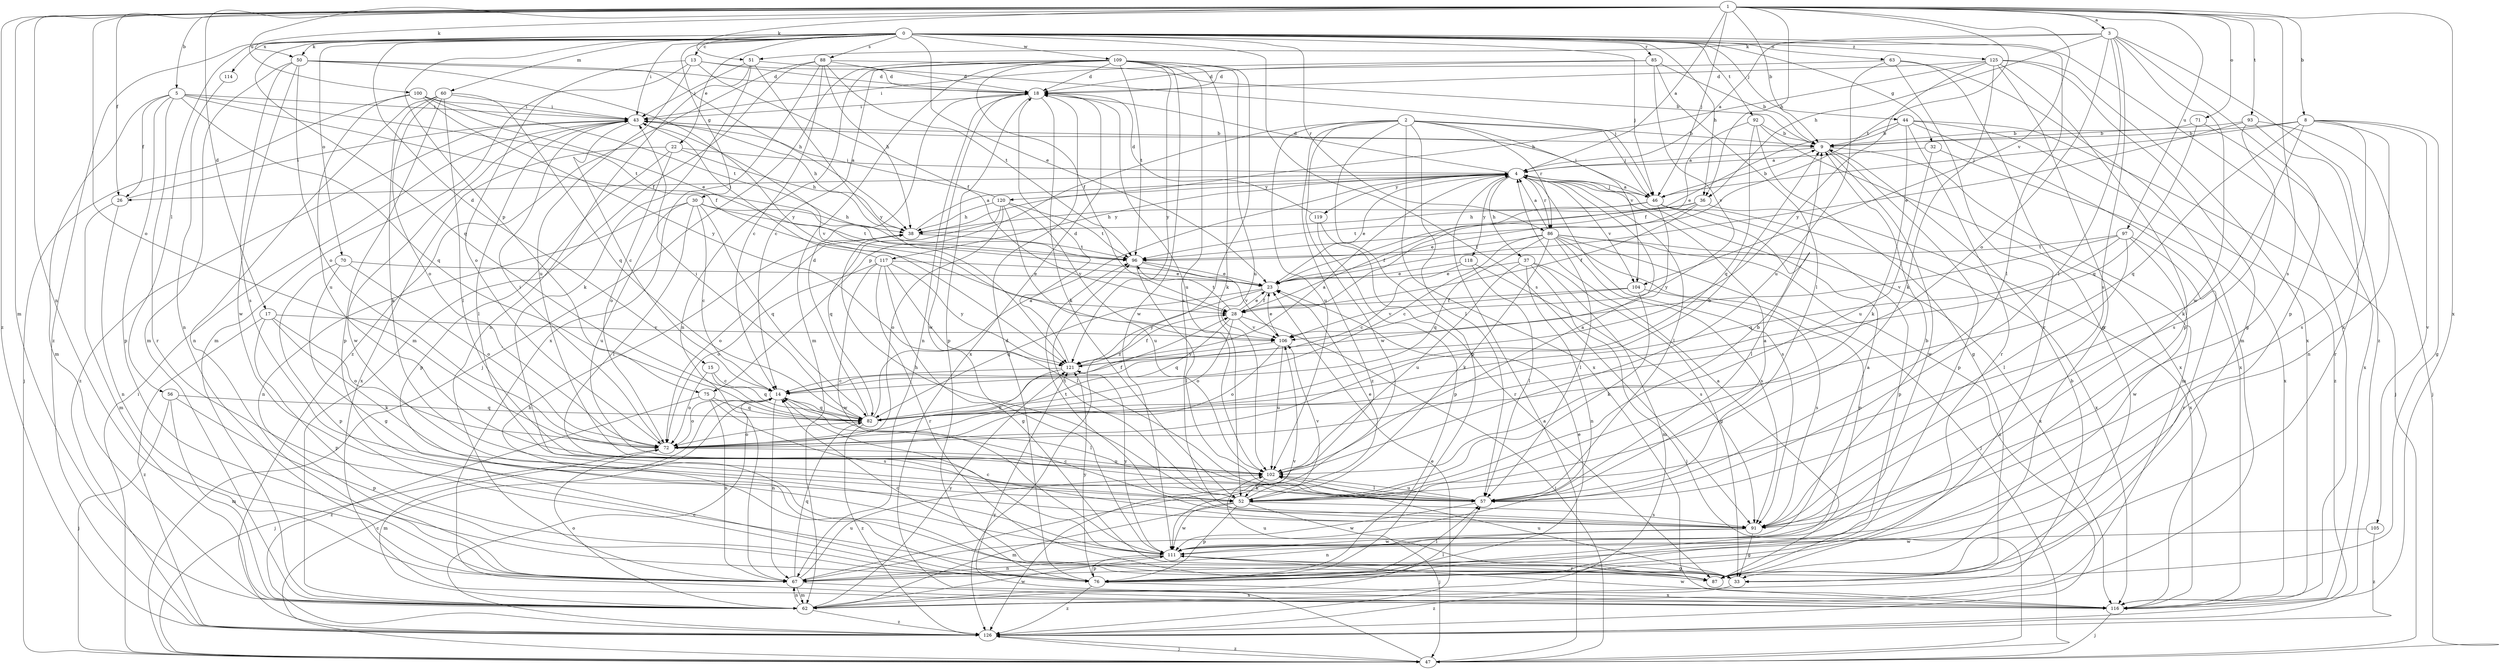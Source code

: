 strict digraph  {
0;
1;
2;
3;
4;
5;
8;
9;
13;
14;
15;
17;
18;
22;
23;
26;
28;
30;
32;
33;
36;
37;
38;
43;
44;
46;
47;
50;
51;
52;
56;
57;
60;
62;
63;
67;
70;
71;
72;
75;
76;
82;
85;
86;
87;
88;
91;
92;
93;
96;
97;
100;
102;
104;
105;
106;
109;
111;
114;
116;
117;
118;
119;
120;
121;
125;
126;
0 -> 13  [label=c];
0 -> 15  [label=d];
0 -> 22  [label=e];
0 -> 23  [label=e];
0 -> 30  [label=g];
0 -> 32  [label=g];
0 -> 36  [label=h];
0 -> 43  [label=i];
0 -> 44  [label=j];
0 -> 46  [label=j];
0 -> 50  [label=k];
0 -> 56  [label=l];
0 -> 57  [label=l];
0 -> 60  [label=m];
0 -> 63  [label=n];
0 -> 70  [label=o];
0 -> 75  [label=p];
0 -> 82  [label=q];
0 -> 85  [label=r];
0 -> 86  [label=r];
0 -> 88  [label=s];
0 -> 91  [label=s];
0 -> 92  [label=t];
0 -> 109  [label=w];
0 -> 114  [label=x];
0 -> 116  [label=x];
0 -> 125  [label=z];
0 -> 126  [label=z];
1 -> 3  [label=a];
1 -> 4  [label=a];
1 -> 5  [label=b];
1 -> 8  [label=b];
1 -> 9  [label=b];
1 -> 17  [label=d];
1 -> 26  [label=f];
1 -> 36  [label=h];
1 -> 46  [label=j];
1 -> 50  [label=k];
1 -> 51  [label=k];
1 -> 62  [label=m];
1 -> 67  [label=n];
1 -> 71  [label=o];
1 -> 72  [label=o];
1 -> 91  [label=s];
1 -> 93  [label=t];
1 -> 96  [label=t];
1 -> 97  [label=u];
1 -> 100  [label=u];
1 -> 104  [label=v];
1 -> 116  [label=x];
1 -> 126  [label=z];
2 -> 9  [label=b];
2 -> 46  [label=j];
2 -> 57  [label=l];
2 -> 75  [label=p];
2 -> 76  [label=p];
2 -> 86  [label=r];
2 -> 102  [label=u];
2 -> 104  [label=v];
2 -> 111  [label=w];
2 -> 116  [label=x];
2 -> 126  [label=z];
3 -> 4  [label=a];
3 -> 36  [label=h];
3 -> 51  [label=k];
3 -> 57  [label=l];
3 -> 72  [label=o];
3 -> 76  [label=p];
3 -> 91  [label=s];
3 -> 111  [label=w];
3 -> 126  [label=z];
4 -> 18  [label=d];
4 -> 23  [label=e];
4 -> 26  [label=f];
4 -> 37  [label=h];
4 -> 46  [label=j];
4 -> 57  [label=l];
4 -> 86  [label=r];
4 -> 91  [label=s];
4 -> 104  [label=v];
4 -> 117  [label=y];
4 -> 118  [label=y];
4 -> 119  [label=y];
4 -> 120  [label=y];
5 -> 26  [label=f];
5 -> 28  [label=f];
5 -> 43  [label=i];
5 -> 62  [label=m];
5 -> 76  [label=p];
5 -> 82  [label=q];
5 -> 87  [label=r];
5 -> 96  [label=t];
8 -> 9  [label=b];
8 -> 33  [label=g];
8 -> 46  [label=j];
8 -> 52  [label=k];
8 -> 67  [label=n];
8 -> 82  [label=q];
8 -> 91  [label=s];
8 -> 105  [label=v];
9 -> 4  [label=a];
9 -> 62  [label=m];
9 -> 76  [label=p];
9 -> 111  [label=w];
13 -> 18  [label=d];
13 -> 28  [label=f];
13 -> 46  [label=j];
13 -> 62  [label=m];
13 -> 72  [label=o];
13 -> 102  [label=u];
14 -> 4  [label=a];
14 -> 47  [label=j];
14 -> 57  [label=l];
14 -> 67  [label=n];
14 -> 72  [label=o];
14 -> 82  [label=q];
15 -> 14  [label=c];
15 -> 72  [label=o];
15 -> 82  [label=q];
17 -> 52  [label=k];
17 -> 72  [label=o];
17 -> 76  [label=p];
17 -> 106  [label=v];
17 -> 126  [label=z];
18 -> 43  [label=i];
18 -> 52  [label=k];
18 -> 67  [label=n];
18 -> 76  [label=p];
18 -> 102  [label=u];
18 -> 111  [label=w];
18 -> 116  [label=x];
22 -> 4  [label=a];
22 -> 38  [label=h];
22 -> 72  [label=o];
22 -> 76  [label=p];
22 -> 116  [label=x];
23 -> 28  [label=f];
23 -> 82  [label=q];
23 -> 121  [label=y];
26 -> 43  [label=i];
26 -> 62  [label=m];
26 -> 67  [label=n];
28 -> 23  [label=e];
28 -> 47  [label=j];
28 -> 72  [label=o];
28 -> 82  [label=q];
28 -> 96  [label=t];
28 -> 106  [label=v];
30 -> 14  [label=c];
30 -> 38  [label=h];
30 -> 57  [label=l];
30 -> 67  [label=n];
30 -> 82  [label=q];
30 -> 96  [label=t];
30 -> 102  [label=u];
32 -> 4  [label=a];
32 -> 102  [label=u];
32 -> 116  [label=x];
33 -> 14  [label=c];
33 -> 102  [label=u];
33 -> 126  [label=z];
36 -> 23  [label=e];
36 -> 28  [label=f];
36 -> 38  [label=h];
36 -> 96  [label=t];
36 -> 116  [label=x];
37 -> 23  [label=e];
37 -> 33  [label=g];
37 -> 47  [label=j];
37 -> 62  [label=m];
37 -> 67  [label=n];
37 -> 102  [label=u];
38 -> 4  [label=a];
38 -> 72  [label=o];
38 -> 96  [label=t];
43 -> 9  [label=b];
43 -> 14  [label=c];
43 -> 38  [label=h];
43 -> 57  [label=l];
43 -> 106  [label=v];
43 -> 111  [label=w];
43 -> 126  [label=z];
44 -> 9  [label=b];
44 -> 23  [label=e];
44 -> 47  [label=j];
44 -> 52  [label=k];
44 -> 87  [label=r];
44 -> 116  [label=x];
44 -> 126  [label=z];
46 -> 4  [label=a];
46 -> 9  [label=b];
46 -> 28  [label=f];
46 -> 38  [label=h];
46 -> 43  [label=i];
46 -> 57  [label=l];
46 -> 76  [label=p];
46 -> 116  [label=x];
46 -> 121  [label=y];
47 -> 4  [label=a];
47 -> 14  [label=c];
47 -> 43  [label=i];
47 -> 121  [label=y];
47 -> 126  [label=z];
50 -> 18  [label=d];
50 -> 38  [label=h];
50 -> 62  [label=m];
50 -> 72  [label=o];
50 -> 91  [label=s];
50 -> 111  [label=w];
50 -> 121  [label=y];
51 -> 18  [label=d];
51 -> 43  [label=i];
51 -> 52  [label=k];
51 -> 67  [label=n];
51 -> 121  [label=y];
52 -> 9  [label=b];
52 -> 23  [label=e];
52 -> 38  [label=h];
52 -> 47  [label=j];
52 -> 62  [label=m];
52 -> 76  [label=p];
52 -> 91  [label=s];
52 -> 96  [label=t];
52 -> 106  [label=v];
52 -> 111  [label=w];
56 -> 47  [label=j];
56 -> 62  [label=m];
56 -> 76  [label=p];
56 -> 82  [label=q];
57 -> 4  [label=a];
57 -> 102  [label=u];
57 -> 111  [label=w];
60 -> 43  [label=i];
60 -> 52  [label=k];
60 -> 57  [label=l];
60 -> 67  [label=n];
60 -> 72  [label=o];
60 -> 76  [label=p];
60 -> 82  [label=q];
62 -> 9  [label=b];
62 -> 57  [label=l];
62 -> 67  [label=n];
62 -> 72  [label=o];
62 -> 111  [label=w];
62 -> 121  [label=y];
62 -> 126  [label=z];
63 -> 18  [label=d];
63 -> 33  [label=g];
63 -> 62  [label=m];
63 -> 87  [label=r];
63 -> 102  [label=u];
67 -> 62  [label=m];
67 -> 82  [label=q];
67 -> 102  [label=u];
67 -> 106  [label=v];
67 -> 116  [label=x];
70 -> 23  [label=e];
70 -> 33  [label=g];
70 -> 72  [label=o];
70 -> 76  [label=p];
71 -> 9  [label=b];
71 -> 82  [label=q];
71 -> 116  [label=x];
72 -> 9  [label=b];
72 -> 43  [label=i];
72 -> 62  [label=m];
72 -> 102  [label=u];
75 -> 67  [label=n];
75 -> 82  [label=q];
75 -> 91  [label=s];
75 -> 126  [label=z];
76 -> 18  [label=d];
76 -> 23  [label=e];
76 -> 57  [label=l];
76 -> 116  [label=x];
76 -> 121  [label=y];
76 -> 126  [label=z];
82 -> 4  [label=a];
82 -> 18  [label=d];
82 -> 28  [label=f];
82 -> 43  [label=i];
82 -> 72  [label=o];
82 -> 126  [label=z];
85 -> 9  [label=b];
85 -> 18  [label=d];
85 -> 43  [label=i];
85 -> 57  [label=l];
85 -> 106  [label=v];
86 -> 4  [label=a];
86 -> 14  [label=c];
86 -> 47  [label=j];
86 -> 52  [label=k];
86 -> 57  [label=l];
86 -> 76  [label=p];
86 -> 82  [label=q];
86 -> 91  [label=s];
86 -> 96  [label=t];
86 -> 116  [label=x];
86 -> 126  [label=z];
87 -> 4  [label=a];
87 -> 38  [label=h];
87 -> 102  [label=u];
88 -> 9  [label=b];
88 -> 14  [label=c];
88 -> 18  [label=d];
88 -> 38  [label=h];
88 -> 62  [label=m];
88 -> 96  [label=t];
88 -> 116  [label=x];
88 -> 126  [label=z];
91 -> 9  [label=b];
91 -> 14  [label=c];
91 -> 33  [label=g];
91 -> 67  [label=n];
91 -> 96  [label=t];
91 -> 111  [label=w];
92 -> 9  [label=b];
92 -> 28  [label=f];
92 -> 33  [label=g];
92 -> 82  [label=q];
92 -> 116  [label=x];
93 -> 9  [label=b];
93 -> 23  [label=e];
93 -> 47  [label=j];
93 -> 87  [label=r];
93 -> 91  [label=s];
96 -> 23  [label=e];
96 -> 57  [label=l];
96 -> 106  [label=v];
97 -> 57  [label=l];
97 -> 82  [label=q];
97 -> 87  [label=r];
97 -> 96  [label=t];
97 -> 106  [label=v];
97 -> 111  [label=w];
100 -> 23  [label=e];
100 -> 43  [label=i];
100 -> 47  [label=j];
100 -> 96  [label=t];
100 -> 102  [label=u];
100 -> 121  [label=y];
102 -> 4  [label=a];
102 -> 52  [label=k];
102 -> 57  [label=l];
104 -> 28  [label=f];
104 -> 52  [label=k];
104 -> 91  [label=s];
104 -> 106  [label=v];
105 -> 111  [label=w];
105 -> 126  [label=z];
106 -> 23  [label=e];
106 -> 72  [label=o];
106 -> 102  [label=u];
106 -> 121  [label=y];
109 -> 14  [label=c];
109 -> 18  [label=d];
109 -> 28  [label=f];
109 -> 47  [label=j];
109 -> 52  [label=k];
109 -> 62  [label=m];
109 -> 67  [label=n];
109 -> 91  [label=s];
109 -> 96  [label=t];
109 -> 102  [label=u];
109 -> 111  [label=w];
109 -> 121  [label=y];
109 -> 126  [label=z];
111 -> 4  [label=a];
111 -> 14  [label=c];
111 -> 33  [label=g];
111 -> 67  [label=n];
111 -> 76  [label=p];
111 -> 87  [label=r];
111 -> 121  [label=y];
114 -> 67  [label=n];
116 -> 47  [label=j];
116 -> 111  [label=w];
117 -> 23  [label=e];
117 -> 33  [label=g];
117 -> 43  [label=i];
117 -> 57  [label=l];
117 -> 72  [label=o];
117 -> 87  [label=r];
117 -> 111  [label=w];
117 -> 121  [label=y];
118 -> 14  [label=c];
118 -> 23  [label=e];
118 -> 57  [label=l];
118 -> 91  [label=s];
119 -> 18  [label=d];
119 -> 76  [label=p];
119 -> 87  [label=r];
120 -> 38  [label=h];
120 -> 43  [label=i];
120 -> 72  [label=o];
120 -> 82  [label=q];
120 -> 96  [label=t];
120 -> 102  [label=u];
120 -> 106  [label=v];
121 -> 14  [label=c];
121 -> 18  [label=d];
121 -> 28  [label=f];
121 -> 72  [label=o];
125 -> 18  [label=d];
125 -> 33  [label=g];
125 -> 38  [label=h];
125 -> 52  [label=k];
125 -> 76  [label=p];
125 -> 87  [label=r];
125 -> 116  [label=x];
125 -> 121  [label=y];
126 -> 14  [label=c];
126 -> 23  [label=e];
126 -> 47  [label=j];
}
